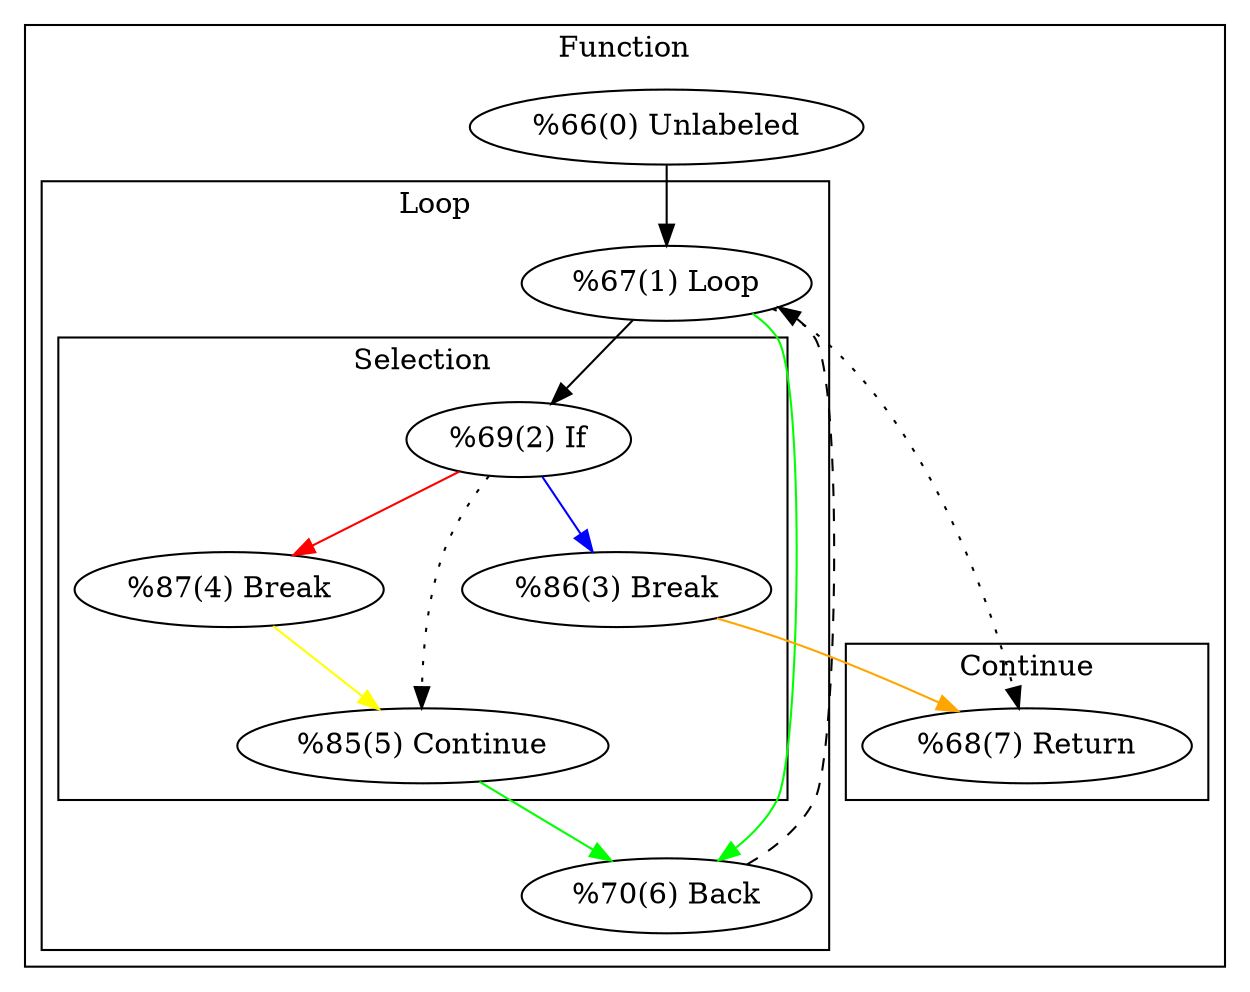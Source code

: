 digraph ControlFlowGraph {
0 [ label = "%66(0) Unlabeled" shape=ellipse ]
1 [ label = "%67(1) Loop" shape=ellipse ]
2 [ label = "%69(2) If" shape=ellipse ]
3 [ label = "%86(3) Break" shape=ellipse ]
4 [ label = "%87(4) Break" shape=ellipse ]
5 [ label = "%85(5) Continue" shape=ellipse ]
6 [ label = "%70(6) Back" shape=ellipse ]
7 [ label = "%68(7) Return" shape=ellipse ]
subgraph cluster_Function { label = Function
0 subgraph cluster_Loop { label = Loop
1 2 3 4 5 6 subgraph cluster_Selection { label = Selection
2 3 4 5 }
}
subgraph cluster_Continue { label = Continue
6 7 }
}
0 -> 1 [  ]
1 -> 7 [ style=dotted ]
1 -> 6 [ color=green ]
6 -> 1 [ style=dashed ]
1 -> 2 [  ]
2 -> 5 [ style=dotted ]
2 -> 3 [ color=blue ]
2 -> 4 [ color=red ]
3 -> 7 [ color=orange ]
4 -> 5 [ color=yellow ]
5 -> 6 [ color=green ]
}
